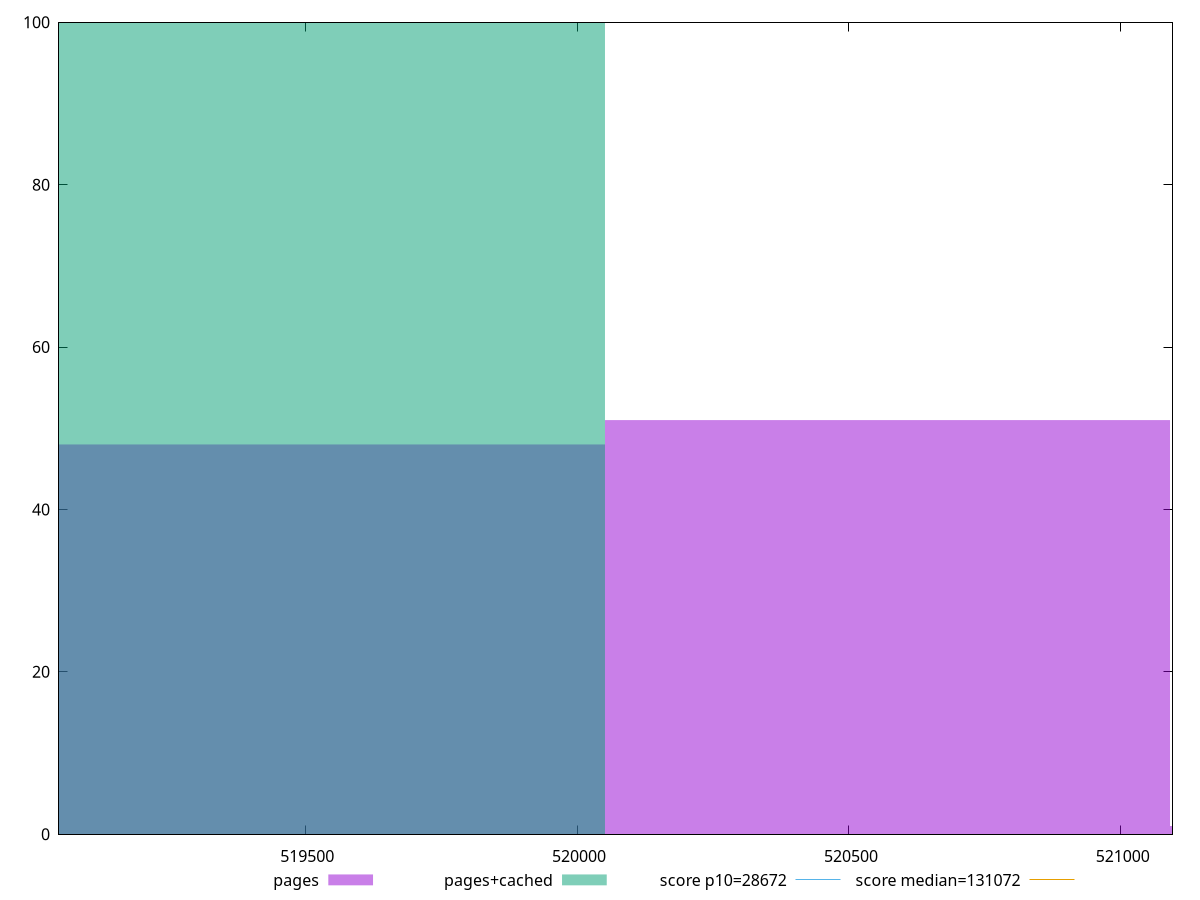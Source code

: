 reset

$pages <<EOF
519531.85862427176 48
520570.9223415203 51
521609.9860587689 1
EOF

$pagesCached <<EOF
519531.85862427176 100
EOF

set key outside below
set boxwidth 1039.0637172485435
set xrange [519047.3357513424:521095.04237993486]
set yrange [0:100]
set trange [0:100]
set style fill transparent solid 0.5 noborder

set parametric
set terminal svg size 640, 500 enhanced background rgb 'white'
set output "report_00009_2021-02-08T22-37-41.559Z/uses-long-cache-ttl/comparison/histogram/0_vs_1.svg"

plot $pages title "pages" with boxes, \
     $pagesCached title "pages+cached" with boxes, \
     28672,t title "score p10=28672", \
     131072,t title "score median=131072"

reset
